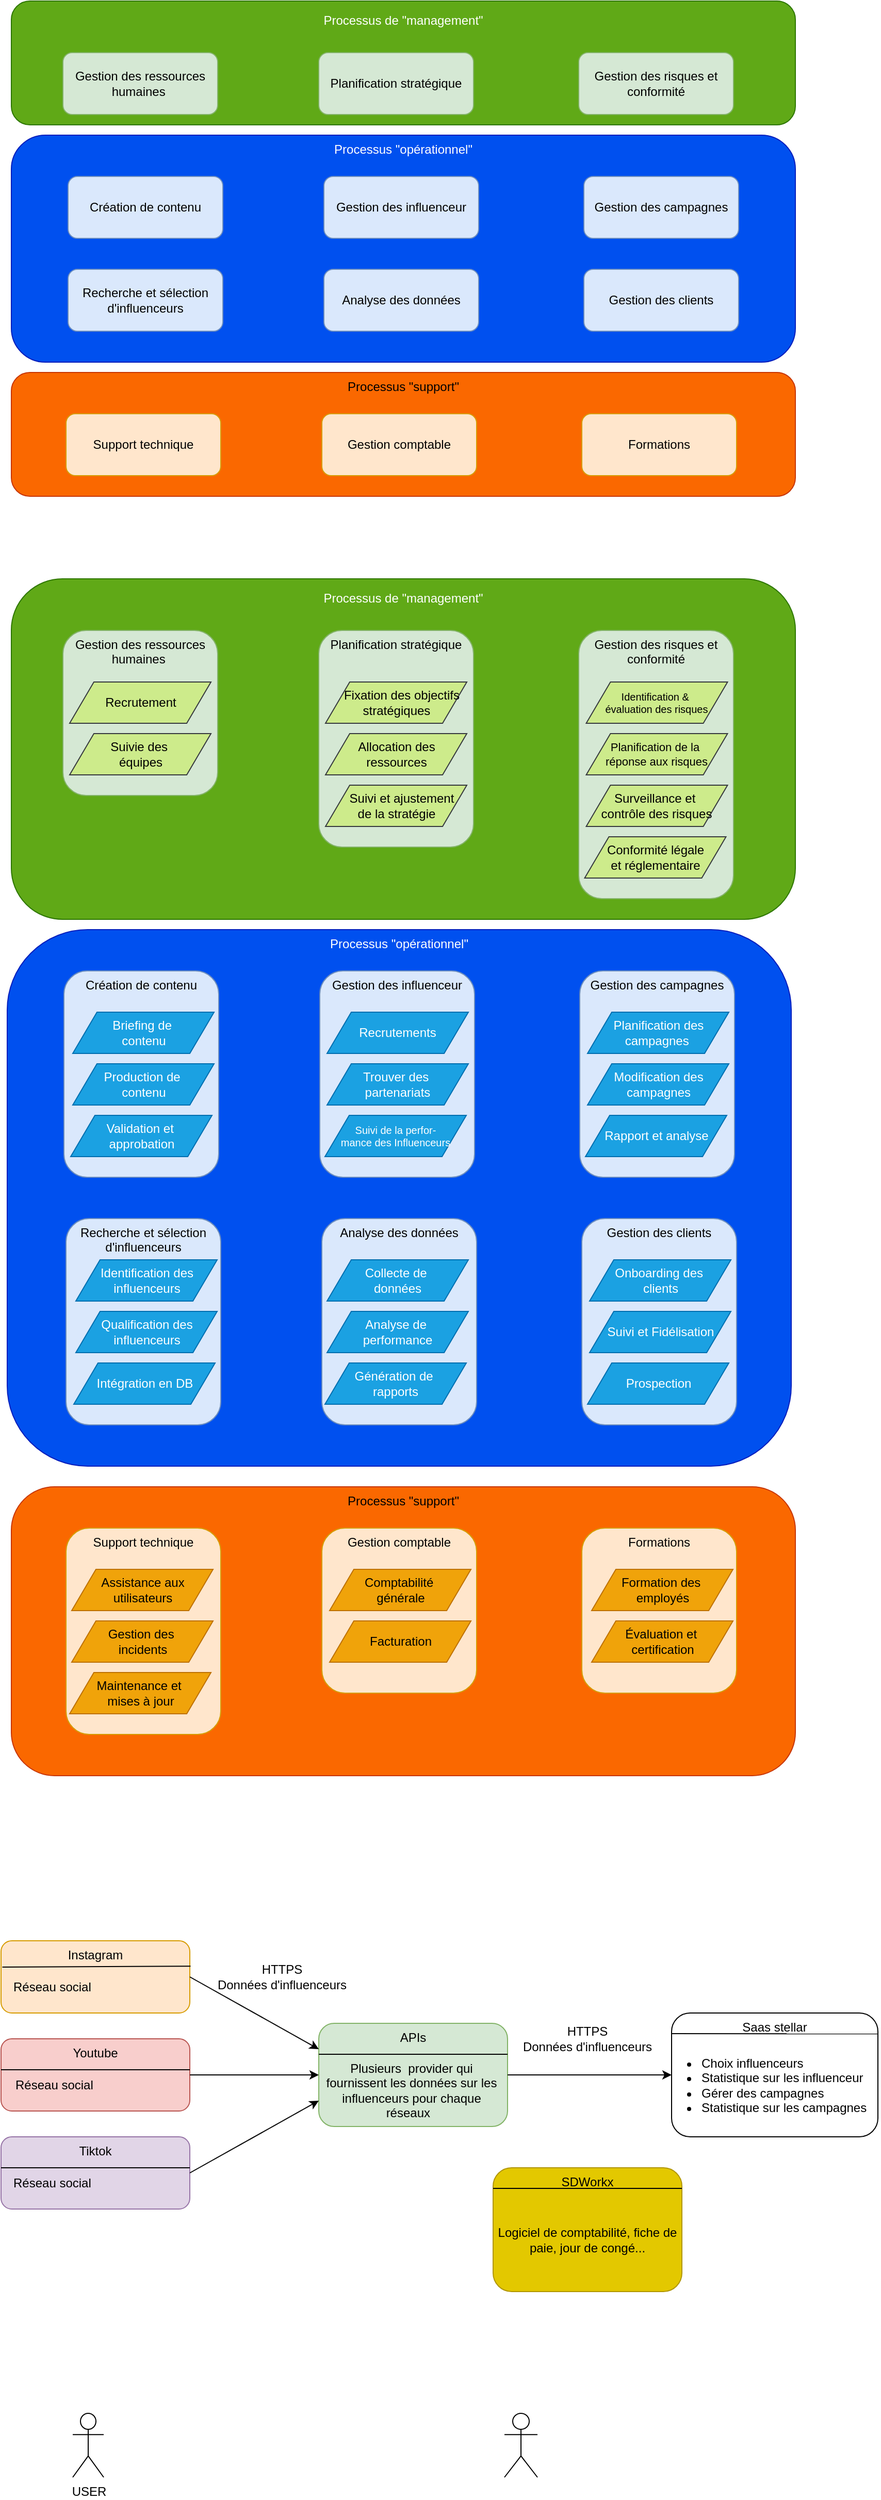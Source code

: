 <mxfile version="24.6.4" type="github">
  <diagram name="Page-1" id="iGI9gvBIAFvF1aFVwaXv">
    <mxGraphModel dx="993" dy="558" grid="1" gridSize="10" guides="1" tooltips="1" connect="1" arrows="1" fold="1" page="1" pageScale="1" pageWidth="827" pageHeight="1169" math="0" shadow="0">
      <root>
        <mxCell id="0" />
        <mxCell id="1" parent="0" />
        <mxCell id="q8BLech53V7XYQDHPa9J-1" value="&lt;p style=&quot;line-height: 0%;&quot;&gt;Processus de &quot;management&quot;&lt;/p&gt;" style="rounded=1;whiteSpace=wrap;html=1;fillColor=#60a917;fontColor=#ffffff;strokeColor=#2D7600;verticalAlign=top;horizontal=1;" parent="1" vertex="1">
          <mxGeometry x="40" width="760" height="120" as="geometry" />
        </mxCell>
        <mxCell id="q8BLech53V7XYQDHPa9J-2" value="Processus &quot;support&quot;" style="rounded=1;whiteSpace=wrap;html=1;fillColor=#fa6800;fontColor=#000000;strokeColor=#C73500;verticalAlign=top;" parent="1" vertex="1">
          <mxGeometry x="40" y="360" width="760" height="120" as="geometry" />
        </mxCell>
        <mxCell id="q8BLech53V7XYQDHPa9J-3" value="Processus &quot;opérationnel&quot;" style="rounded=1;whiteSpace=wrap;html=1;fillColor=#0050ef;fontColor=#ffffff;strokeColor=#001DBC;verticalAlign=top;" parent="1" vertex="1">
          <mxGeometry x="40" y="130" width="760" height="220" as="geometry" />
        </mxCell>
        <mxCell id="q8BLech53V7XYQDHPa9J-4" value="Gestion des ressources humaines&amp;nbsp;" style="rounded=1;whiteSpace=wrap;html=1;fillColor=#d5e8d4;strokeColor=#82b366;" parent="1" vertex="1">
          <mxGeometry x="90" y="50" width="150" height="60" as="geometry" />
        </mxCell>
        <mxCell id="q8BLech53V7XYQDHPa9J-5" value="Planification stratégique" style="rounded=1;whiteSpace=wrap;html=1;fillColor=#d5e8d4;strokeColor=#82b366;" parent="1" vertex="1">
          <mxGeometry x="338" y="50" width="150" height="60" as="geometry" />
        </mxCell>
        <mxCell id="q8BLech53V7XYQDHPa9J-6" value="Gestion des risques et conformité" style="rounded=1;whiteSpace=wrap;html=1;fillColor=#d5e8d4;strokeColor=#82b366;" parent="1" vertex="1">
          <mxGeometry x="590" y="50" width="150" height="60" as="geometry" />
        </mxCell>
        <mxCell id="q8BLech53V7XYQDHPa9J-8" value="Création de contenu" style="rounded=1;whiteSpace=wrap;html=1;fillColor=#dae8fc;strokeColor=#6c8ebf;" parent="1" vertex="1">
          <mxGeometry x="95" y="170" width="150" height="60" as="geometry" />
        </mxCell>
        <mxCell id="q8BLech53V7XYQDHPa9J-9" value="Gestion des influenceur" style="rounded=1;whiteSpace=wrap;html=1;fillColor=#dae8fc;strokeColor=#6c8ebf;" parent="1" vertex="1">
          <mxGeometry x="343" y="170" width="150" height="60" as="geometry" />
        </mxCell>
        <mxCell id="q8BLech53V7XYQDHPa9J-10" value="Gestion des campagnes" style="rounded=1;whiteSpace=wrap;html=1;fillColor=#dae8fc;strokeColor=#6c8ebf;" parent="1" vertex="1">
          <mxGeometry x="595" y="170" width="150" height="60" as="geometry" />
        </mxCell>
        <mxCell id="q8BLech53V7XYQDHPa9J-11" value="Recherche et sélection d&#39;influenceurs" style="rounded=1;whiteSpace=wrap;html=1;fillColor=#dae8fc;strokeColor=#6c8ebf;" parent="1" vertex="1">
          <mxGeometry x="95" y="260" width="150" height="60" as="geometry" />
        </mxCell>
        <mxCell id="q8BLech53V7XYQDHPa9J-12" value="Analyse des données" style="rounded=1;whiteSpace=wrap;html=1;fillColor=#dae8fc;strokeColor=#6c8ebf;" parent="1" vertex="1">
          <mxGeometry x="343" y="260" width="150" height="60" as="geometry" />
        </mxCell>
        <mxCell id="q8BLech53V7XYQDHPa9J-13" value="Gestion des clients" style="rounded=1;whiteSpace=wrap;html=1;fillColor=#dae8fc;strokeColor=#6c8ebf;" parent="1" vertex="1">
          <mxGeometry x="595" y="260" width="150" height="60" as="geometry" />
        </mxCell>
        <mxCell id="q8BLech53V7XYQDHPa9J-14" value="Support technique" style="rounded=1;whiteSpace=wrap;html=1;fillColor=#ffe6cc;strokeColor=#d79b00;" parent="1" vertex="1">
          <mxGeometry x="93" y="400" width="150" height="60" as="geometry" />
        </mxCell>
        <mxCell id="q8BLech53V7XYQDHPa9J-15" value="Gestion comptable" style="rounded=1;whiteSpace=wrap;html=1;fillColor=#ffe6cc;strokeColor=#d79b00;" parent="1" vertex="1">
          <mxGeometry x="341" y="400" width="150" height="60" as="geometry" />
        </mxCell>
        <mxCell id="q8BLech53V7XYQDHPa9J-16" value="Formations" style="rounded=1;whiteSpace=wrap;html=1;fillColor=#ffe6cc;strokeColor=#d79b00;" parent="1" vertex="1">
          <mxGeometry x="593" y="400" width="150" height="60" as="geometry" />
        </mxCell>
        <mxCell id="q8BLech53V7XYQDHPa9J-17" value="&lt;p style=&quot;line-height: 0%;&quot;&gt;Processus de &quot;management&quot;&lt;/p&gt;" style="rounded=1;whiteSpace=wrap;html=1;fillColor=#60a917;fontColor=#ffffff;strokeColor=#2D7600;verticalAlign=top;horizontal=1;" parent="1" vertex="1">
          <mxGeometry x="40" y="560" width="760" height="330" as="geometry" />
        </mxCell>
        <mxCell id="q8BLech53V7XYQDHPa9J-18" value="Gestion des ressources humaines&amp;nbsp;" style="rounded=1;whiteSpace=wrap;html=1;fillColor=#d5e8d4;strokeColor=#82b366;verticalAlign=top;" parent="1" vertex="1">
          <mxGeometry x="90" y="610" width="150" height="160" as="geometry" />
        </mxCell>
        <mxCell id="q8BLech53V7XYQDHPa9J-19" value="Planification stratégique" style="rounded=1;whiteSpace=wrap;html=1;fillColor=#d5e8d4;strokeColor=#82b366;verticalAlign=top;" parent="1" vertex="1">
          <mxGeometry x="338" y="610" width="150" height="210" as="geometry" />
        </mxCell>
        <mxCell id="q8BLech53V7XYQDHPa9J-20" value="Gestion des risques et conformité" style="rounded=1;whiteSpace=wrap;html=1;fillColor=#d5e8d4;strokeColor=#82b366;verticalAlign=top;" parent="1" vertex="1">
          <mxGeometry x="590" y="610" width="150" height="260" as="geometry" />
        </mxCell>
        <mxCell id="q8BLech53V7XYQDHPa9J-21" value="Recrutement" style="shape=parallelogram;perimeter=parallelogramPerimeter;whiteSpace=wrap;html=1;fixedSize=1;size=23.5;fillColor=#cdeb8b;strokeColor=#36393d;" parent="1" vertex="1">
          <mxGeometry x="96.5" y="660" width="137" height="40" as="geometry" />
        </mxCell>
        <mxCell id="q8BLech53V7XYQDHPa9J-22" value="Suivie des&amp;nbsp;&lt;div&gt;équipes&lt;/div&gt;" style="shape=parallelogram;perimeter=parallelogramPerimeter;whiteSpace=wrap;html=1;fixedSize=1;size=23.5;fillColor=#cdeb8b;strokeColor=#36393d;" parent="1" vertex="1">
          <mxGeometry x="96.5" y="710" width="137" height="40" as="geometry" />
        </mxCell>
        <mxCell id="q8BLech53V7XYQDHPa9J-25" value="&amp;nbsp; &amp;nbsp;Fixation des o&lt;span style=&quot;background-color: initial;&quot;&gt;bjectifs&lt;/span&gt;&lt;div&gt;&lt;span style=&quot;background-color: initial;&quot;&gt;stratégiques&lt;/span&gt;&lt;/div&gt;" style="shape=parallelogram;perimeter=parallelogramPerimeter;whiteSpace=wrap;html=1;fixedSize=1;size=23.5;fillColor=#cdeb8b;strokeColor=#36393d;" parent="1" vertex="1">
          <mxGeometry x="344.5" y="660" width="137" height="40" as="geometry" />
        </mxCell>
        <mxCell id="q8BLech53V7XYQDHPa9J-26" value="Allocation des ressources" style="shape=parallelogram;perimeter=parallelogramPerimeter;whiteSpace=wrap;html=1;fixedSize=1;size=23.5;fillColor=#cdeb8b;strokeColor=#36393d;" parent="1" vertex="1">
          <mxGeometry x="344.5" y="710" width="137" height="40" as="geometry" />
        </mxCell>
        <mxCell id="q8BLech53V7XYQDHPa9J-27" value="&lt;div&gt;&amp;nbsp; &amp;nbsp;Suivi et ajustement&lt;/div&gt;&lt;div&gt;de la stratégie&lt;/div&gt;" style="shape=parallelogram;perimeter=parallelogramPerimeter;whiteSpace=wrap;html=1;fixedSize=1;size=23.5;fillColor=#cdeb8b;strokeColor=#36393d;" parent="1" vertex="1">
          <mxGeometry x="344.5" y="760" width="137" height="40" as="geometry" />
        </mxCell>
        <mxCell id="q8BLech53V7XYQDHPa9J-28" value="Identification &amp;amp;&amp;nbsp;&lt;div&gt;évaluation&lt;span style=&quot;background-color: initial;&quot;&gt;&amp;nbsp;des risques&lt;/span&gt;&lt;/div&gt;" style="shape=parallelogram;perimeter=parallelogramPerimeter;whiteSpace=wrap;html=1;fixedSize=1;size=23.5;fillColor=#cdeb8b;strokeColor=#36393d;fontSize=10;" parent="1" vertex="1">
          <mxGeometry x="597.25" y="660" width="137" height="40" as="geometry" />
        </mxCell>
        <mxCell id="q8BLech53V7XYQDHPa9J-29" value="Planification de la&amp;nbsp;&lt;div&gt;réponse aux risques&lt;/div&gt;" style="shape=parallelogram;perimeter=parallelogramPerimeter;whiteSpace=wrap;html=1;fixedSize=1;size=23.5;fillColor=#cdeb8b;strokeColor=#36393d;fontSize=11;" parent="1" vertex="1">
          <mxGeometry x="597.25" y="710" width="137" height="40" as="geometry" />
        </mxCell>
        <mxCell id="q8BLech53V7XYQDHPa9J-30" value="Surveillance et&amp;nbsp;&lt;div&gt;contrôle des risques&lt;/div&gt;" style="shape=parallelogram;perimeter=parallelogramPerimeter;whiteSpace=wrap;html=1;fixedSize=1;size=23.5;fillColor=#cdeb8b;strokeColor=#36393d;" parent="1" vertex="1">
          <mxGeometry x="597.25" y="760" width="137" height="40" as="geometry" />
        </mxCell>
        <mxCell id="q8BLech53V7XYQDHPa9J-31" value="Conformité légale&lt;div&gt;et réglementaire&lt;br&gt;&lt;/div&gt;" style="shape=parallelogram;perimeter=parallelogramPerimeter;whiteSpace=wrap;html=1;fixedSize=1;size=23.5;fillColor=#cdeb8b;strokeColor=#36393d;" parent="1" vertex="1">
          <mxGeometry x="595.75" y="810" width="137" height="40" as="geometry" />
        </mxCell>
        <mxCell id="q8BLech53V7XYQDHPa9J-32" value="Processus &quot;opérationnel&quot;" style="rounded=1;whiteSpace=wrap;html=1;fillColor=#0050ef;fontColor=#ffffff;strokeColor=#001DBC;verticalAlign=top;" parent="1" vertex="1">
          <mxGeometry x="36" y="900" width="760" height="520" as="geometry" />
        </mxCell>
        <mxCell id="q8BLech53V7XYQDHPa9J-33" value="Création de contenu" style="rounded=1;whiteSpace=wrap;html=1;fillColor=#dae8fc;strokeColor=#6c8ebf;verticalAlign=top;" parent="1" vertex="1">
          <mxGeometry x="91" y="940" width="150" height="200" as="geometry" />
        </mxCell>
        <mxCell id="q8BLech53V7XYQDHPa9J-34" value="Gestion des influenceur" style="rounded=1;whiteSpace=wrap;html=1;fillColor=#dae8fc;strokeColor=#6c8ebf;verticalAlign=top;" parent="1" vertex="1">
          <mxGeometry x="339" y="940" width="150" height="200" as="geometry" />
        </mxCell>
        <mxCell id="q8BLech53V7XYQDHPa9J-35" value="Gestion des campagnes" style="rounded=1;whiteSpace=wrap;html=1;fillColor=#dae8fc;strokeColor=#6c8ebf;verticalAlign=top;" parent="1" vertex="1">
          <mxGeometry x="591" y="940" width="150" height="200" as="geometry" />
        </mxCell>
        <mxCell id="q8BLech53V7XYQDHPa9J-36" value="Recherche et sélection d&#39;influenceurs" style="rounded=1;whiteSpace=wrap;html=1;fillColor=#dae8fc;strokeColor=#6c8ebf;verticalAlign=top;" parent="1" vertex="1">
          <mxGeometry x="93" y="1180" width="150" height="200" as="geometry" />
        </mxCell>
        <mxCell id="q8BLech53V7XYQDHPa9J-37" value="Analyse des données" style="rounded=1;whiteSpace=wrap;html=1;fillColor=#dae8fc;strokeColor=#6c8ebf;verticalAlign=top;" parent="1" vertex="1">
          <mxGeometry x="341" y="1180" width="150" height="200" as="geometry" />
        </mxCell>
        <mxCell id="q8BLech53V7XYQDHPa9J-38" value="Gestion des clients" style="rounded=1;whiteSpace=wrap;html=1;fillColor=#dae8fc;strokeColor=#6c8ebf;verticalAlign=top;" parent="1" vertex="1">
          <mxGeometry x="593" y="1180" width="150" height="200" as="geometry" />
        </mxCell>
        <mxCell id="q8BLech53V7XYQDHPa9J-39" value="Briefing de&amp;nbsp;&lt;div&gt;contenu&lt;/div&gt;" style="shape=parallelogram;perimeter=parallelogramPerimeter;whiteSpace=wrap;html=1;fixedSize=1;size=23.5;fillColor=#1ba1e2;strokeColor=#006EAF;fontColor=#ffffff;" parent="1" vertex="1">
          <mxGeometry x="99.5" y="980" width="137" height="40" as="geometry" />
        </mxCell>
        <mxCell id="q8BLech53V7XYQDHPa9J-40" value="Production de&amp;nbsp;&lt;div&gt;contenu&lt;br&gt;&lt;/div&gt;" style="shape=parallelogram;perimeter=parallelogramPerimeter;whiteSpace=wrap;html=1;fixedSize=1;size=23.5;fillColor=#1ba1e2;strokeColor=#006EAF;fontColor=#ffffff;" parent="1" vertex="1">
          <mxGeometry x="99.5" y="1030" width="137" height="40" as="geometry" />
        </mxCell>
        <mxCell id="q8BLech53V7XYQDHPa9J-41" value="Validation et&amp;nbsp;&lt;div&gt;approbation&lt;br&gt;&lt;/div&gt;" style="shape=parallelogram;perimeter=parallelogramPerimeter;whiteSpace=wrap;html=1;fixedSize=1;size=23.5;fillColor=#1ba1e2;strokeColor=#006EAF;fontColor=#ffffff;" parent="1" vertex="1">
          <mxGeometry x="97.5" y="1080" width="137" height="40" as="geometry" />
        </mxCell>
        <mxCell id="q8BLech53V7XYQDHPa9J-42" style="edgeStyle=orthogonalEdgeStyle;rounded=0;orthogonalLoop=1;jettySize=auto;html=1;exitX=0.5;exitY=1;exitDx=0;exitDy=0;" parent="1" source="q8BLech53V7XYQDHPa9J-33" target="q8BLech53V7XYQDHPa9J-33" edge="1">
          <mxGeometry relative="1" as="geometry" />
        </mxCell>
        <mxCell id="q8BLech53V7XYQDHPa9J-43" value="Recrutements" style="shape=parallelogram;perimeter=parallelogramPerimeter;whiteSpace=wrap;html=1;fixedSize=1;size=23.5;fillColor=#1ba1e2;strokeColor=#006EAF;fontColor=#ffffff;" parent="1" vertex="1">
          <mxGeometry x="346" y="980" width="137" height="40" as="geometry" />
        </mxCell>
        <mxCell id="q8BLech53V7XYQDHPa9J-44" value="&lt;div&gt;Trouver des&amp;nbsp;&lt;/div&gt;&lt;div&gt;partenariats&lt;/div&gt;" style="shape=parallelogram;perimeter=parallelogramPerimeter;whiteSpace=wrap;html=1;fixedSize=1;size=23.5;fillColor=#1ba1e2;strokeColor=#006EAF;fontColor=#ffffff;" parent="1" vertex="1">
          <mxGeometry x="346" y="1030" width="137" height="40" as="geometry" />
        </mxCell>
        <mxCell id="q8BLech53V7XYQDHPa9J-45" value="&lt;div style=&quot;font-size: 10px;&quot;&gt;Suivi de la&amp;nbsp;&lt;span style=&quot;background-color: initial; font-size: 10px;&quot;&gt;perfor-&lt;/span&gt;&lt;/div&gt;&lt;div style=&quot;font-size: 10px;&quot;&gt;&lt;span style=&quot;background-color: initial; font-size: 10px;&quot;&gt;mance des Influenceurs&lt;/span&gt;&lt;/div&gt;" style="shape=parallelogram;perimeter=parallelogramPerimeter;whiteSpace=wrap;html=1;fixedSize=1;size=23.5;fillColor=#1ba1e2;strokeColor=#006EAF;fontColor=#ffffff;fontSize=10;" parent="1" vertex="1">
          <mxGeometry x="344" y="1080" width="137" height="40" as="geometry" />
        </mxCell>
        <mxCell id="q8BLech53V7XYQDHPa9J-46" value="Planification des campagnes&amp;nbsp;" style="shape=parallelogram;perimeter=parallelogramPerimeter;whiteSpace=wrap;html=1;fixedSize=1;size=23.5;fillColor=#1ba1e2;strokeColor=#006EAF;fontColor=#ffffff;" parent="1" vertex="1">
          <mxGeometry x="598.5" y="980" width="137" height="40" as="geometry" />
        </mxCell>
        <mxCell id="q8BLech53V7XYQDHPa9J-47" value="&lt;div&gt;Modification des campagnes&lt;/div&gt;" style="shape=parallelogram;perimeter=parallelogramPerimeter;whiteSpace=wrap;html=1;fixedSize=1;size=23.5;fillColor=#1ba1e2;strokeColor=#006EAF;fontColor=#ffffff;" parent="1" vertex="1">
          <mxGeometry x="598.5" y="1030" width="137" height="40" as="geometry" />
        </mxCell>
        <mxCell id="q8BLech53V7XYQDHPa9J-48" value="&lt;div&gt;Rapport et analyse&lt;br&gt;&lt;/div&gt;" style="shape=parallelogram;perimeter=parallelogramPerimeter;whiteSpace=wrap;html=1;fixedSize=1;size=23.5;fillColor=#1ba1e2;strokeColor=#006EAF;fontColor=#ffffff;" parent="1" vertex="1">
          <mxGeometry x="596.5" y="1080" width="137" height="40" as="geometry" />
        </mxCell>
        <mxCell id="q8BLech53V7XYQDHPa9J-49" value="Identification des influenceurs" style="shape=parallelogram;perimeter=parallelogramPerimeter;whiteSpace=wrap;html=1;fixedSize=1;size=23.5;fillColor=#1ba1e2;strokeColor=#006EAF;fontColor=#ffffff;" parent="1" vertex="1">
          <mxGeometry x="102.5" y="1220" width="137" height="40" as="geometry" />
        </mxCell>
        <mxCell id="q8BLech53V7XYQDHPa9J-50" value="&lt;div&gt;Qualification des influenceurs&lt;br&gt;&lt;/div&gt;" style="shape=parallelogram;perimeter=parallelogramPerimeter;whiteSpace=wrap;html=1;fixedSize=1;size=23.5;fillColor=#1ba1e2;strokeColor=#006EAF;fontColor=#ffffff;" parent="1" vertex="1">
          <mxGeometry x="102.5" y="1270" width="137" height="40" as="geometry" />
        </mxCell>
        <mxCell id="q8BLech53V7XYQDHPa9J-51" value="&lt;div&gt;Intégration en DB&lt;/div&gt;" style="shape=parallelogram;perimeter=parallelogramPerimeter;whiteSpace=wrap;html=1;fixedSize=1;size=23.5;fillColor=#1ba1e2;strokeColor=#006EAF;fontColor=#ffffff;" parent="1" vertex="1">
          <mxGeometry x="100.5" y="1320" width="137" height="40" as="geometry" />
        </mxCell>
        <mxCell id="q8BLech53V7XYQDHPa9J-52" value="Collecte de&amp;nbsp;&lt;div&gt;données&lt;br&gt;&lt;/div&gt;" style="shape=parallelogram;perimeter=parallelogramPerimeter;whiteSpace=wrap;html=1;fixedSize=1;size=23.5;fillColor=#1ba1e2;strokeColor=#006EAF;fontColor=#ffffff;" parent="1" vertex="1">
          <mxGeometry x="346" y="1220" width="137" height="40" as="geometry" />
        </mxCell>
        <mxCell id="q8BLech53V7XYQDHPa9J-53" value="&lt;div&gt;Analyse de&amp;nbsp;&lt;/div&gt;&lt;div&gt;performance&lt;br&gt;&lt;/div&gt;" style="shape=parallelogram;perimeter=parallelogramPerimeter;whiteSpace=wrap;html=1;fixedSize=1;size=23.5;fillColor=#1ba1e2;strokeColor=#006EAF;fontColor=#ffffff;" parent="1" vertex="1">
          <mxGeometry x="346" y="1270" width="137" height="40" as="geometry" />
        </mxCell>
        <mxCell id="q8BLech53V7XYQDHPa9J-54" value="&lt;div&gt;Génération de&amp;nbsp;&lt;/div&gt;&lt;div&gt;rapports&lt;br&gt;&lt;/div&gt;" style="shape=parallelogram;perimeter=parallelogramPerimeter;whiteSpace=wrap;html=1;fixedSize=1;size=23.5;fillColor=#1ba1e2;strokeColor=#006EAF;fontColor=#ffffff;" parent="1" vertex="1">
          <mxGeometry x="344" y="1320" width="137" height="40" as="geometry" />
        </mxCell>
        <mxCell id="q8BLech53V7XYQDHPa9J-55" value="Onboarding des&amp;nbsp;&lt;div&gt;clients&lt;br&gt;&lt;/div&gt;" style="shape=parallelogram;perimeter=parallelogramPerimeter;whiteSpace=wrap;html=1;fixedSize=1;size=23.5;fillColor=#1ba1e2;strokeColor=#006EAF;fontColor=#ffffff;" parent="1" vertex="1">
          <mxGeometry x="600.5" y="1220" width="137" height="40" as="geometry" />
        </mxCell>
        <mxCell id="q8BLech53V7XYQDHPa9J-56" value="&lt;div&gt;Suivi et Fidélisation&lt;br&gt;&lt;/div&gt;" style="shape=parallelogram;perimeter=parallelogramPerimeter;whiteSpace=wrap;html=1;fixedSize=1;size=23.5;fillColor=#1ba1e2;strokeColor=#006EAF;fontColor=#ffffff;" parent="1" vertex="1">
          <mxGeometry x="600.5" y="1270" width="137" height="40" as="geometry" />
        </mxCell>
        <mxCell id="q8BLech53V7XYQDHPa9J-57" value="&lt;div&gt;Prospection&lt;/div&gt;" style="shape=parallelogram;perimeter=parallelogramPerimeter;whiteSpace=wrap;html=1;fixedSize=1;size=23.5;fillColor=#1ba1e2;strokeColor=#006EAF;fontColor=#ffffff;" parent="1" vertex="1">
          <mxGeometry x="598.5" y="1320" width="137" height="40" as="geometry" />
        </mxCell>
        <mxCell id="q8BLech53V7XYQDHPa9J-58" value="Processus &quot;support&quot;" style="rounded=1;whiteSpace=wrap;html=1;fillColor=#fa6800;fontColor=#000000;strokeColor=#C73500;verticalAlign=top;" parent="1" vertex="1">
          <mxGeometry x="40" y="1440" width="760" height="280" as="geometry" />
        </mxCell>
        <mxCell id="q8BLech53V7XYQDHPa9J-59" value="Support technique" style="rounded=1;whiteSpace=wrap;html=1;fillColor=#ffe6cc;strokeColor=#d79b00;verticalAlign=top;" parent="1" vertex="1">
          <mxGeometry x="93" y="1480" width="150" height="200" as="geometry" />
        </mxCell>
        <mxCell id="q8BLech53V7XYQDHPa9J-60" value="Gestion comptable" style="rounded=1;whiteSpace=wrap;html=1;fillColor=#ffe6cc;strokeColor=#d79b00;verticalAlign=top;" parent="1" vertex="1">
          <mxGeometry x="341" y="1480" width="150" height="160" as="geometry" />
        </mxCell>
        <mxCell id="q8BLech53V7XYQDHPa9J-61" value="Formations" style="rounded=1;whiteSpace=wrap;html=1;fillColor=#ffe6cc;strokeColor=#d79b00;verticalAlign=top;" parent="1" vertex="1">
          <mxGeometry x="593" y="1480" width="150" height="160" as="geometry" />
        </mxCell>
        <mxCell id="q8BLech53V7XYQDHPa9J-62" value="Assistance aux utilisateurs" style="shape=parallelogram;perimeter=parallelogramPerimeter;whiteSpace=wrap;html=1;fixedSize=1;size=23.5;fillColor=#f0a30a;strokeColor=#BD7000;fontColor=#000000;" parent="1" vertex="1">
          <mxGeometry x="98.5" y="1520" width="137" height="40" as="geometry" />
        </mxCell>
        <mxCell id="q8BLech53V7XYQDHPa9J-63" value="&lt;div&gt;Gestion des&amp;nbsp;&lt;/div&gt;&lt;div&gt;incidents&lt;br&gt;&lt;/div&gt;" style="shape=parallelogram;perimeter=parallelogramPerimeter;whiteSpace=wrap;html=1;fixedSize=1;size=23.5;fillColor=#f0a30a;strokeColor=#BD7000;fontColor=#000000;" parent="1" vertex="1">
          <mxGeometry x="98.5" y="1570" width="137" height="40" as="geometry" />
        </mxCell>
        <mxCell id="q8BLech53V7XYQDHPa9J-64" value="&lt;div&gt;Maintenance et&amp;nbsp;&lt;/div&gt;&lt;div&gt;mises à jour&lt;/div&gt;" style="shape=parallelogram;perimeter=parallelogramPerimeter;whiteSpace=wrap;html=1;fixedSize=1;size=23.5;fillColor=#f0a30a;strokeColor=#BD7000;fontColor=#000000;" parent="1" vertex="1">
          <mxGeometry x="96.5" y="1620" width="137" height="40" as="geometry" />
        </mxCell>
        <mxCell id="q8BLech53V7XYQDHPa9J-65" value="Comptabilité&amp;nbsp;&lt;div&gt;générale&lt;/div&gt;" style="shape=parallelogram;perimeter=parallelogramPerimeter;whiteSpace=wrap;html=1;fixedSize=1;size=23.5;fillColor=#f0a30a;strokeColor=#BD7000;fontColor=#000000;" parent="1" vertex="1">
          <mxGeometry x="348.5" y="1520" width="137" height="40" as="geometry" />
        </mxCell>
        <mxCell id="q8BLech53V7XYQDHPa9J-66" value="&lt;div&gt;&lt;span style=&quot;background-color: initial;&quot;&gt;Facturation&lt;/span&gt;&lt;br&gt;&lt;/div&gt;" style="shape=parallelogram;perimeter=parallelogramPerimeter;whiteSpace=wrap;html=1;fixedSize=1;size=23.5;fillColor=#f0a30a;strokeColor=#BD7000;fontColor=#000000;" parent="1" vertex="1">
          <mxGeometry x="348.5" y="1570" width="137" height="40" as="geometry" />
        </mxCell>
        <mxCell id="q8BLech53V7XYQDHPa9J-68" value="Formation des&amp;nbsp;&lt;div&gt;employés&lt;/div&gt;" style="shape=parallelogram;perimeter=parallelogramPerimeter;whiteSpace=wrap;html=1;fixedSize=1;size=23.5;fillColor=#f0a30a;strokeColor=#BD7000;fontColor=#000000;" parent="1" vertex="1">
          <mxGeometry x="602.5" y="1520" width="137" height="40" as="geometry" />
        </mxCell>
        <mxCell id="q8BLech53V7XYQDHPa9J-69" value="Évaluation et&amp;nbsp;&lt;div&gt;certification&lt;/div&gt;" style="shape=parallelogram;perimeter=parallelogramPerimeter;whiteSpace=wrap;html=1;fixedSize=1;size=23.5;fillColor=#f0a30a;strokeColor=#BD7000;fontColor=#000000;" parent="1" vertex="1">
          <mxGeometry x="602.5" y="1570" width="137" height="40" as="geometry" />
        </mxCell>
        <mxCell id="BTkJqWCC1S_C7WFAOdsc-1" value="Saas stellar" style="rounded=1;whiteSpace=wrap;html=1;verticalAlign=top;" vertex="1" parent="1">
          <mxGeometry x="680" y="1950" width="200" height="120" as="geometry" />
        </mxCell>
        <mxCell id="BTkJqWCC1S_C7WFAOdsc-2" value="Instagram" style="rounded=1;whiteSpace=wrap;html=1;verticalAlign=top;fillColor=#ffe6cc;strokeColor=#d79b00;" vertex="1" parent="1">
          <mxGeometry x="30" y="1880" width="183" height="70" as="geometry" />
        </mxCell>
        <mxCell id="BTkJqWCC1S_C7WFAOdsc-4" value="Youtube" style="rounded=1;whiteSpace=wrap;html=1;verticalAlign=top;fillColor=#f8cecc;strokeColor=#b85450;" vertex="1" parent="1">
          <mxGeometry x="30" y="1975" width="183" height="70" as="geometry" />
        </mxCell>
        <mxCell id="BTkJqWCC1S_C7WFAOdsc-5" value="Tiktok" style="rounded=1;whiteSpace=wrap;html=1;verticalAlign=top;fillColor=#e1d5e7;strokeColor=#9673a6;" vertex="1" parent="1">
          <mxGeometry x="30" y="2070" width="183" height="70" as="geometry" />
        </mxCell>
        <mxCell id="BTkJqWCC1S_C7WFAOdsc-7" value="APIs" style="rounded=1;whiteSpace=wrap;html=1;verticalAlign=top;fillColor=#d5e8d4;strokeColor=#82b366;" vertex="1" parent="1">
          <mxGeometry x="338" y="1960" width="183" height="100" as="geometry" />
        </mxCell>
        <mxCell id="BTkJqWCC1S_C7WFAOdsc-8" value="" style="endArrow=classic;html=1;rounded=0;exitX=1;exitY=0.5;exitDx=0;exitDy=0;entryX=0;entryY=0.25;entryDx=0;entryDy=0;" edge="1" parent="1" source="BTkJqWCC1S_C7WFAOdsc-2" target="BTkJqWCC1S_C7WFAOdsc-7">
          <mxGeometry width="50" height="50" relative="1" as="geometry">
            <mxPoint x="380" y="2030" as="sourcePoint" />
            <mxPoint x="430" y="1980" as="targetPoint" />
          </mxGeometry>
        </mxCell>
        <mxCell id="BTkJqWCC1S_C7WFAOdsc-9" value="" style="endArrow=classic;html=1;rounded=0;exitX=1;exitY=0.5;exitDx=0;exitDy=0;entryX=0;entryY=0.5;entryDx=0;entryDy=0;" edge="1" parent="1" source="BTkJqWCC1S_C7WFAOdsc-4" target="BTkJqWCC1S_C7WFAOdsc-7">
          <mxGeometry width="50" height="50" relative="1" as="geometry">
            <mxPoint x="380" y="2030" as="sourcePoint" />
            <mxPoint x="430" y="1980" as="targetPoint" />
          </mxGeometry>
        </mxCell>
        <mxCell id="BTkJqWCC1S_C7WFAOdsc-10" value="" style="endArrow=classic;html=1;rounded=0;exitX=1;exitY=0.5;exitDx=0;exitDy=0;entryX=0;entryY=0.75;entryDx=0;entryDy=0;" edge="1" parent="1" source="BTkJqWCC1S_C7WFAOdsc-5" target="BTkJqWCC1S_C7WFAOdsc-7">
          <mxGeometry width="50" height="50" relative="1" as="geometry">
            <mxPoint x="380" y="2030" as="sourcePoint" />
            <mxPoint x="430" y="1980" as="targetPoint" />
          </mxGeometry>
        </mxCell>
        <mxCell id="BTkJqWCC1S_C7WFAOdsc-11" value="" style="endArrow=classic;html=1;rounded=0;exitX=1;exitY=0.5;exitDx=0;exitDy=0;entryX=0;entryY=0.5;entryDx=0;entryDy=0;" edge="1" parent="1" source="BTkJqWCC1S_C7WFAOdsc-7" target="BTkJqWCC1S_C7WFAOdsc-1">
          <mxGeometry width="50" height="50" relative="1" as="geometry">
            <mxPoint x="400" y="2030" as="sourcePoint" />
            <mxPoint x="450" y="1980" as="targetPoint" />
          </mxGeometry>
        </mxCell>
        <mxCell id="BTkJqWCC1S_C7WFAOdsc-12" value="HTTPS&lt;div&gt;Données d&#39;influenceurs&lt;/div&gt;" style="text;html=1;align=center;verticalAlign=middle;whiteSpace=wrap;rounded=0;" vertex="1" parent="1">
          <mxGeometry x="233.5" y="1900" width="137" height="30" as="geometry" />
        </mxCell>
        <mxCell id="BTkJqWCC1S_C7WFAOdsc-13" value="HTTPS&lt;div&gt;Données d&#39;influenceurs&lt;/div&gt;" style="text;html=1;align=center;verticalAlign=middle;whiteSpace=wrap;rounded=0;" vertex="1" parent="1">
          <mxGeometry x="530" y="1960" width="137" height="30" as="geometry" />
        </mxCell>
        <mxCell id="BTkJqWCC1S_C7WFAOdsc-14" value="" style="endArrow=none;html=1;rounded=0;exitX=0.007;exitY=0.364;exitDx=0;exitDy=0;exitPerimeter=0;entryX=1.004;entryY=0.352;entryDx=0;entryDy=0;entryPerimeter=0;strokeWidth=1;" edge="1" parent="1" source="BTkJqWCC1S_C7WFAOdsc-2" target="BTkJqWCC1S_C7WFAOdsc-2">
          <mxGeometry width="50" height="50" relative="1" as="geometry">
            <mxPoint x="380" y="2010" as="sourcePoint" />
            <mxPoint x="430" y="1960" as="targetPoint" />
          </mxGeometry>
        </mxCell>
        <mxCell id="BTkJqWCC1S_C7WFAOdsc-15" value="" style="endArrow=none;html=1;rounded=0;exitX=0.007;exitY=0.364;exitDx=0;exitDy=0;exitPerimeter=0;entryX=1.004;entryY=0.352;entryDx=0;entryDy=0;entryPerimeter=0;strokeWidth=1;" edge="1" parent="1">
          <mxGeometry width="50" height="50" relative="1" as="geometry">
            <mxPoint x="30" y="2005" as="sourcePoint" />
            <mxPoint x="213" y="2005" as="targetPoint" />
          </mxGeometry>
        </mxCell>
        <mxCell id="BTkJqWCC1S_C7WFAOdsc-16" value="" style="endArrow=none;html=1;rounded=0;exitX=0.007;exitY=0.364;exitDx=0;exitDy=0;exitPerimeter=0;entryX=1.004;entryY=0.352;entryDx=0;entryDy=0;entryPerimeter=0;strokeWidth=1;" edge="1" parent="1">
          <mxGeometry width="50" height="50" relative="1" as="geometry">
            <mxPoint x="30" y="2100" as="sourcePoint" />
            <mxPoint x="213" y="2100" as="targetPoint" />
          </mxGeometry>
        </mxCell>
        <mxCell id="BTkJqWCC1S_C7WFAOdsc-17" value="" style="endArrow=none;html=1;rounded=0;exitX=0.007;exitY=0.364;exitDx=0;exitDy=0;exitPerimeter=0;entryX=1.004;entryY=0.352;entryDx=0;entryDy=0;entryPerimeter=0;strokeWidth=1;" edge="1" parent="1">
          <mxGeometry width="50" height="50" relative="1" as="geometry">
            <mxPoint x="338" y="1990" as="sourcePoint" />
            <mxPoint x="521" y="1990" as="targetPoint" />
          </mxGeometry>
        </mxCell>
        <mxCell id="BTkJqWCC1S_C7WFAOdsc-18" value="" style="endArrow=none;html=1;rounded=0;exitX=0.007;exitY=0.364;exitDx=0;exitDy=0;exitPerimeter=0;entryX=1.001;entryY=0.168;entryDx=0;entryDy=0;entryPerimeter=0;strokeWidth=1;" edge="1" parent="1" target="BTkJqWCC1S_C7WFAOdsc-1">
          <mxGeometry width="50" height="50" relative="1" as="geometry">
            <mxPoint x="680" y="1970" as="sourcePoint" />
            <mxPoint x="863" y="1970" as="targetPoint" />
          </mxGeometry>
        </mxCell>
        <mxCell id="BTkJqWCC1S_C7WFAOdsc-19" value="&amp;nbsp; &amp;nbsp;Réseau social" style="text;html=1;align=left;verticalAlign=middle;whiteSpace=wrap;rounded=0;" vertex="1" parent="1">
          <mxGeometry x="30" y="1910" width="180" height="30" as="geometry" />
        </mxCell>
        <mxCell id="BTkJqWCC1S_C7WFAOdsc-20" value="&amp;nbsp; &amp;nbsp;Réseau social" style="text;html=1;align=left;verticalAlign=middle;whiteSpace=wrap;rounded=0;" vertex="1" parent="1">
          <mxGeometry x="31.5" y="2005" width="180" height="30" as="geometry" />
        </mxCell>
        <mxCell id="BTkJqWCC1S_C7WFAOdsc-21" value="&amp;nbsp; &amp;nbsp;Réseau social" style="text;html=1;align=left;verticalAlign=middle;whiteSpace=wrap;rounded=0;" vertex="1" parent="1">
          <mxGeometry x="30" y="2100" width="180" height="30" as="geometry" />
        </mxCell>
        <mxCell id="BTkJqWCC1S_C7WFAOdsc-22" value="Plusieurs&amp;nbsp; provider qui fournissent les données sur les influenceurs pour chaque réseaux&amp;nbsp;&amp;nbsp;" style="text;html=1;align=center;verticalAlign=middle;whiteSpace=wrap;rounded=0;" vertex="1" parent="1">
          <mxGeometry x="338" y="2010" width="180" height="30" as="geometry" />
        </mxCell>
        <mxCell id="BTkJqWCC1S_C7WFAOdsc-24" value="SDWorkx" style="rounded=1;whiteSpace=wrap;html=1;verticalAlign=top;fillColor=#e3c800;strokeColor=#B09500;fontColor=#000000;" vertex="1" parent="1">
          <mxGeometry x="507" y="2100" width="183" height="120" as="geometry" />
        </mxCell>
        <mxCell id="BTkJqWCC1S_C7WFAOdsc-25" value="" style="endArrow=none;html=1;rounded=0;exitX=0.007;exitY=0.364;exitDx=0;exitDy=0;exitPerimeter=0;entryX=1.004;entryY=0.352;entryDx=0;entryDy=0;entryPerimeter=0;strokeWidth=1;" edge="1" parent="1">
          <mxGeometry width="50" height="50" relative="1" as="geometry">
            <mxPoint x="507" y="2120" as="sourcePoint" />
            <mxPoint x="690" y="2120" as="targetPoint" />
          </mxGeometry>
        </mxCell>
        <mxCell id="BTkJqWCC1S_C7WFAOdsc-26" value="Logiciel de comptabilité, fiche de paie, jour de congé..." style="text;html=1;align=center;verticalAlign=middle;whiteSpace=wrap;rounded=0;" vertex="1" parent="1">
          <mxGeometry x="510" y="2120" width="177" height="100" as="geometry" />
        </mxCell>
        <mxCell id="BTkJqWCC1S_C7WFAOdsc-27" value="&lt;ul&gt;&lt;li&gt;Choix influenceurs&lt;/li&gt;&lt;li style=&quot;&quot;&gt;Statistique sur les influenceur&lt;/li&gt;&lt;li style=&quot;&quot;&gt;Gérer des campagnes&lt;/li&gt;&lt;li style=&quot;&quot;&gt;Statistique sur les campagnes&lt;/li&gt;&lt;/ul&gt;" style="text;html=1;align=left;verticalAlign=middle;whiteSpace=wrap;rounded=0;" vertex="1" parent="1">
          <mxGeometry x="667" y="1970" width="203" height="100" as="geometry" />
        </mxCell>
        <mxCell id="BTkJqWCC1S_C7WFAOdsc-28" value="USER" style="shape=umlActor;verticalLabelPosition=bottom;verticalAlign=top;html=1;outlineConnect=0;" vertex="1" parent="1">
          <mxGeometry x="99.5" y="2338" width="30" height="62" as="geometry" />
        </mxCell>
        <mxCell id="BTkJqWCC1S_C7WFAOdsc-29" value="" style="shape=umlActor;verticalLabelPosition=bottom;verticalAlign=top;html=1;outlineConnect=0;" vertex="1" parent="1">
          <mxGeometry x="518" y="2338" width="32" height="62" as="geometry" />
        </mxCell>
      </root>
    </mxGraphModel>
  </diagram>
</mxfile>
